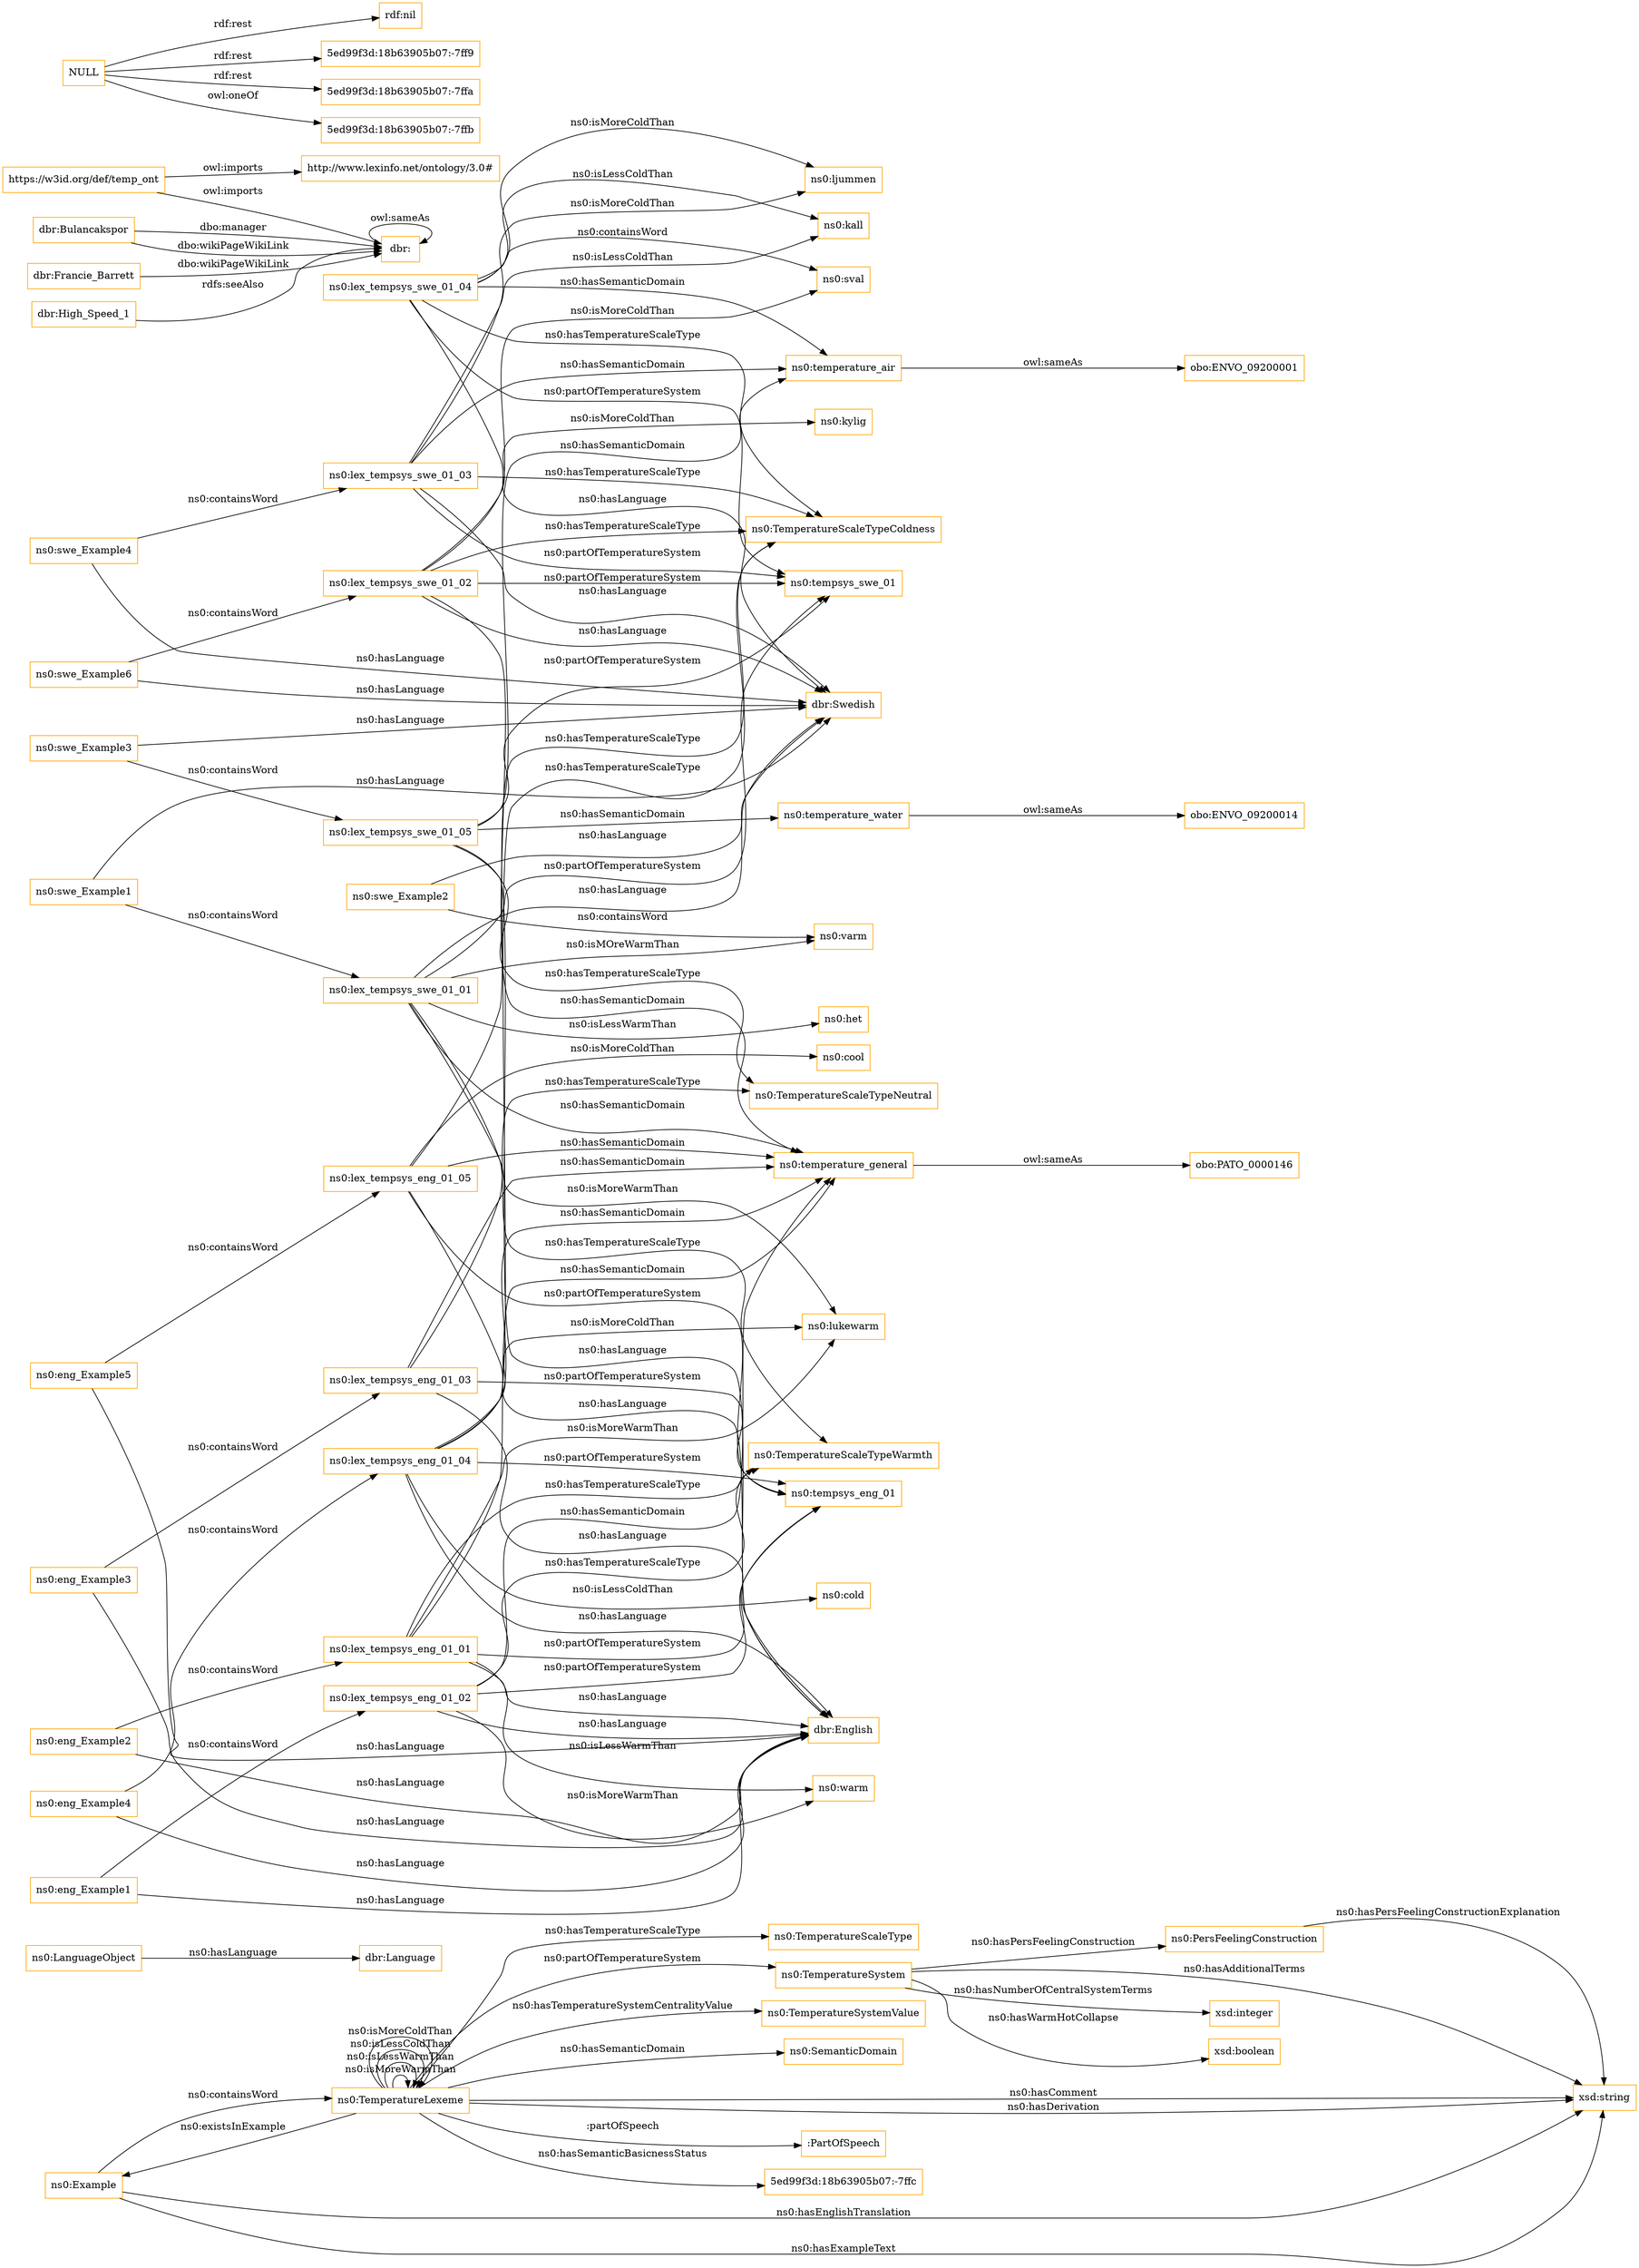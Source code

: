 digraph ar2dtool_diagram { 
rankdir=LR;
size="1501"
node [shape = rectangle, color="orange"]; "ns0:Example" "ns0:TemperatureScaleType" "ns0:PersFeelingConstruction" "ns0:TemperatureSystem" "ns0:TemperatureSystemValue" "ns0:SemanticDomain" "ns0:TemperatureLexeme" "ns0:LanguageObject" ; /*classes style*/
	"ns0:lex_tempsys_swe_01_03" -> "ns0:ljummen" [ label = "ns0:isMoreColdThan" ];
	"ns0:lex_tempsys_swe_01_03" -> "ns0:kall" [ label = "ns0:isLessColdThan" ];
	"ns0:lex_tempsys_swe_01_03" -> "ns0:TemperatureScaleTypeColdness" [ label = "ns0:hasTemperatureScaleType" ];
	"ns0:lex_tempsys_swe_01_03" -> "ns0:temperature_air" [ label = "ns0:hasSemanticDomain" ];
	"ns0:lex_tempsys_swe_01_03" -> "ns0:tempsys_swe_01" [ label = "ns0:partOfTemperatureSystem" ];
	"ns0:lex_tempsys_swe_01_03" -> "dbr:Swedish" [ label = "ns0:hasLanguage" ];
	"ns0:lex_tempsys_eng_01_01" -> "ns0:lukewarm" [ label = "ns0:isMoreWarmThan" ];
	"ns0:lex_tempsys_eng_01_01" -> "ns0:warm" [ label = "ns0:isLessWarmThan" ];
	"ns0:lex_tempsys_eng_01_01" -> "ns0:TemperatureScaleTypeWarmth" [ label = "ns0:hasTemperatureScaleType" ];
	"ns0:lex_tempsys_eng_01_01" -> "ns0:tempsys_eng_01" [ label = "ns0:partOfTemperatureSystem" ];
	"ns0:lex_tempsys_eng_01_01" -> "ns0:temperature_general" [ label = "ns0:hasSemanticDomain" ];
	"ns0:lex_tempsys_eng_01_01" -> "dbr:English" [ label = "ns0:hasLanguage" ];
	"ns0:swe_Example2" -> "dbr:Swedish" [ label = "ns0:hasLanguage" ];
	"ns0:swe_Example2" -> "ns0:varm" [ label = "ns0:containsWord" ];
	"ns0:eng_Example5" -> "dbr:English" [ label = "ns0:hasLanguage" ];
	"ns0:eng_Example5" -> "ns0:lex_tempsys_eng_01_05" [ label = "ns0:containsWord" ];
	"ns0:lex_tempsys_swe_01_02" -> "ns0:temperature_general" [ label = "ns0:hasSemanticDomain" ];
	"ns0:lex_tempsys_swe_01_02" -> "ns0:TemperatureScaleTypeColdness" [ label = "ns0:hasTemperatureScaleType" ];
	"ns0:lex_tempsys_swe_01_02" -> "ns0:sval" [ label = "ns0:isMoreColdThan" ];
	"ns0:lex_tempsys_swe_01_02" -> "dbr:Swedish" [ label = "ns0:hasLanguage" ];
	"ns0:lex_tempsys_swe_01_02" -> "ns0:tempsys_swe_01" [ label = "ns0:partOfTemperatureSystem" ];
	"ns0:lex_tempsys_swe_01_02" -> "ns0:kylig" [ label = "ns0:isMoreColdThan" ];
	"ns0:swe_Example1" -> "dbr:Swedish" [ label = "ns0:hasLanguage" ];
	"ns0:swe_Example1" -> "ns0:lex_tempsys_swe_01_01" [ label = "ns0:containsWord" ];
	"ns0:temperature_water" -> "obo:ENVO_09200014" [ label = "owl:sameAs" ];
	"ns0:eng_Example4" -> "dbr:English" [ label = "ns0:hasLanguage" ];
	"ns0:eng_Example4" -> "ns0:lex_tempsys_eng_01_04" [ label = "ns0:containsWord" ];
	"ns0:temperature_air" -> "obo:ENVO_09200001" [ label = "owl:sameAs" ];
	"ns0:lex_tempsys_eng_01_05" -> "ns0:cool" [ label = "ns0:isMoreColdThan" ];
	"ns0:lex_tempsys_eng_01_05" -> "ns0:TemperatureScaleTypeColdness" [ label = "ns0:hasTemperatureScaleType" ];
	"ns0:lex_tempsys_eng_01_05" -> "ns0:tempsys_eng_01" [ label = "ns0:partOfTemperatureSystem" ];
	"ns0:lex_tempsys_eng_01_05" -> "ns0:temperature_general" [ label = "ns0:hasSemanticDomain" ];
	"ns0:lex_tempsys_eng_01_05" -> "dbr:English" [ label = "ns0:hasLanguage" ];
	"ns0:swe_Example6" -> "dbr:Swedish" [ label = "ns0:hasLanguage" ];
	"ns0:swe_Example6" -> "ns0:lex_tempsys_swe_01_02" [ label = "ns0:containsWord" ];
	"ns0:lex_tempsys_swe_01_01" -> "ns0:tempsys_swe_01" [ label = "ns0:partOfTemperatureSystem" ];
	"ns0:lex_tempsys_swe_01_01" -> "ns0:varm" [ label = "ns0:isMOreWarmThan" ];
	"ns0:lex_tempsys_swe_01_01" -> "ns0:het" [ label = "ns0:isLessWarmThan" ];
	"ns0:lex_tempsys_swe_01_01" -> "dbr:Swedish" [ label = "ns0:hasLanguage" ];
	"ns0:lex_tempsys_swe_01_01" -> "ns0:temperature_general" [ label = "ns0:hasSemanticDomain" ];
	"ns0:lex_tempsys_swe_01_01" -> "ns0:TemperatureScaleTypeWarmth" [ label = "ns0:hasTemperatureScaleType" ];
	"ns0:lex_tempsys_swe_01_01" -> "ns0:lukewarm" [ label = "ns0:isMoreWarmThan" ];
	"https://w3id.org/def/temp_ont" -> "dbr:" [ label = "owl:imports" ];
	"https://w3id.org/def/temp_ont" -> "http://www.lexinfo.net/ontology/3.0#" [ label = "owl:imports" ];
	"dbr:Bulancakspor" -> "dbr:" [ label = "dbo:manager" ];
	"dbr:Bulancakspor" -> "dbr:" [ label = "dbo:wikiPageWikiLink" ];
	"ns0:eng_Example3" -> "dbr:English" [ label = "ns0:hasLanguage" ];
	"ns0:eng_Example3" -> "ns0:lex_tempsys_eng_01_03" [ label = "ns0:containsWord" ];
	"ns0:lex_tempsys_eng_01_04" -> "ns0:lukewarm" [ label = "ns0:isMoreColdThan" ];
	"ns0:lex_tempsys_eng_01_04" -> "ns0:cold" [ label = "ns0:isLessColdThan" ];
	"ns0:lex_tempsys_eng_01_04" -> "ns0:TemperatureScaleTypeColdness" [ label = "ns0:hasTemperatureScaleType" ];
	"ns0:lex_tempsys_eng_01_04" -> "ns0:tempsys_eng_01" [ label = "ns0:partOfTemperatureSystem" ];
	"ns0:lex_tempsys_eng_01_04" -> "ns0:temperature_general" [ label = "ns0:hasSemanticDomain" ];
	"ns0:lex_tempsys_eng_01_04" -> "dbr:English" [ label = "ns0:hasLanguage" ];
	"dbr:Francie_Barrett" -> "dbr:" [ label = "dbo:wikiPageWikiLink" ];
	"NULL" -> "rdf:nil" [ label = "rdf:rest" ];
	"NULL" -> "5ed99f3d:18b63905b07:-7ff9" [ label = "rdf:rest" ];
	"NULL" -> "5ed99f3d:18b63905b07:-7ffa" [ label = "rdf:rest" ];
	"NULL" -> "5ed99f3d:18b63905b07:-7ffb" [ label = "owl:oneOf" ];
	"ns0:eng_Example2" -> "dbr:English" [ label = "ns0:hasLanguage" ];
	"ns0:eng_Example2" -> "ns0:lex_tempsys_eng_01_01" [ label = "ns0:containsWord" ];
	"ns0:lex_tempsys_swe_01_05" -> "ns0:TemperatureScaleTypeNeutral" [ label = "ns0:hasTemperatureScaleType" ];
	"ns0:lex_tempsys_swe_01_05" -> "ns0:tempsys_swe_01" [ label = "ns0:partOfTemperatureSystem" ];
	"ns0:lex_tempsys_swe_01_05" -> "ns0:temperature_water" [ label = "ns0:hasSemanticDomain" ];
	"ns0:lex_tempsys_swe_01_05" -> "ns0:temperature_air" [ label = "ns0:hasSemanticDomain" ];
	"ns0:lex_tempsys_swe_01_05" -> "dbr:English" [ label = "ns0:hasLanguage" ];
	"ns0:lex_tempsys_eng_01_03" -> "ns0:TemperatureScaleTypeNeutral" [ label = "ns0:hasTemperatureScaleType" ];
	"ns0:lex_tempsys_eng_01_03" -> "ns0:tempsys_eng_01" [ label = "ns0:partOfTemperatureSystem" ];
	"ns0:lex_tempsys_eng_01_03" -> "ns0:temperature_general" [ label = "ns0:hasSemanticDomain" ];
	"ns0:lex_tempsys_eng_01_03" -> "dbr:English" [ label = "ns0:hasLanguage" ];
	"ns0:swe_Example4" -> "dbr:Swedish" [ label = "ns0:hasLanguage" ];
	"ns0:swe_Example4" -> "ns0:lex_tempsys_swe_01_03" [ label = "ns0:containsWord" ];
	"ns0:temperature_general" -> "obo:PATO_0000146" [ label = "owl:sameAs" ];
	"dbr:High_Speed_1" -> "dbr:" [ label = "rdfs:seeAlso" ];
	"ns0:eng_Example1" -> "dbr:English" [ label = "ns0:hasLanguage" ];
	"ns0:eng_Example1" -> "ns0:lex_tempsys_eng_01_02" [ label = "ns0:containsWord" ];
	"ns0:lex_tempsys_swe_01_04" -> "dbr:Swedish" [ label = "ns0:hasLanguage" ];
	"ns0:lex_tempsys_swe_01_04" -> "ns0:TemperatureScaleTypeColdness" [ label = "ns0:hasTemperatureScaleType" ];
	"ns0:lex_tempsys_swe_01_04" -> "ns0:tempsys_swe_01" [ label = "ns0:partOfTemperatureSystem" ];
	"ns0:lex_tempsys_swe_01_04" -> "ns0:kall" [ label = "ns0:isLessColdThan" ];
	"ns0:lex_tempsys_swe_01_04" -> "ns0:sval" [ label = "ns0:containsWord" ];
	"ns0:lex_tempsys_swe_01_04" -> "ns0:ljummen" [ label = "ns0:isMoreColdThan" ];
	"ns0:lex_tempsys_swe_01_04" -> "ns0:temperature_air" [ label = "ns0:hasSemanticDomain" ];
	"ns0:lex_tempsys_eng_01_02" -> "ns0:warm" [ label = "ns0:isMoreWarmThan" ];
	"ns0:lex_tempsys_eng_01_02" -> "ns0:TemperatureScaleTypeWarmth" [ label = "ns0:hasTemperatureScaleType" ];
	"ns0:lex_tempsys_eng_01_02" -> "ns0:tempsys_eng_01" [ label = "ns0:partOfTemperatureSystem" ];
	"ns0:lex_tempsys_eng_01_02" -> "ns0:temperature_general" [ label = "ns0:hasSemanticDomain" ];
	"ns0:lex_tempsys_eng_01_02" -> "dbr:English" [ label = "ns0:hasLanguage" ];
	"ns0:swe_Example3" -> "dbr:Swedish" [ label = "ns0:hasLanguage" ];
	"ns0:swe_Example3" -> "ns0:lex_tempsys_swe_01_05" [ label = "ns0:containsWord" ];
	"dbr:" -> "dbr:" [ label = "owl:sameAs" ];
	"ns0:Example" -> "xsd:string" [ label = "ns0:hasEnglishTranslation" ];
	"ns0:TemperatureLexeme" -> "xsd:string" [ label = "ns0:hasComment" ];
	"ns0:Example" -> "xsd:string" [ label = "ns0:hasExampleText" ];
	"ns0:TemperatureLexeme" -> "ns0:TemperatureLexeme" [ label = "ns0:isMoreWarmThan" ];
	"ns0:TemperatureLexeme" -> "ns0:Example" [ label = "ns0:existsInExample" ];
	"ns0:PersFeelingConstruction" -> "xsd:string" [ label = "ns0:hasPersFeelingConstructionExplanation" ];
	"ns0:TemperatureLexeme" -> "ns0:SemanticDomain" [ label = "ns0:hasSemanticDomain" ];
	"ns0:TemperatureSystem" -> "xsd:string" [ label = "ns0:hasAdditionalTerms" ];
	"ns0:TemperatureLexeme" -> "ns0:TemperatureLexeme" [ label = "ns0:isLessWarmThan" ];
	"ns0:TemperatureLexeme" -> "xsd:string" [ label = "ns0:hasDerivation" ];
	"ns0:TemperatureLexeme" -> "ns0:TemperatureSystem" [ label = "ns0:partOfTemperatureSystem" ];
	"ns0:TemperatureLexeme" -> "ns0:TemperatureLexeme" [ label = "ns0:isLessColdThan" ];
	"ns0:LanguageObject" -> "dbr:Language" [ label = "ns0:hasLanguage" ];
	"ns0:TemperatureSystem" -> "xsd:integer" [ label = "ns0:hasNumberOfCentralSystemTerms" ];
	"ns0:TemperatureLexeme" -> "ns0:TemperatureScaleType" [ label = "ns0:hasTemperatureScaleType" ];
	"ns0:TemperatureLexeme" -> ":PartOfSpeech" [ label = ":partOfSpeech" ];
	"ns0:Example" -> "ns0:TemperatureLexeme" [ label = "ns0:containsWord" ];
	"ns0:TemperatureSystem" -> "xsd:boolean" [ label = "ns0:hasWarmHotCollapse" ];
	"ns0:TemperatureLexeme" -> "ns0:TemperatureSystemValue" [ label = "ns0:hasTemperatureSystemCentralityValue" ];
	"ns0:TemperatureLexeme" -> "5ed99f3d:18b63905b07:-7ffc" [ label = "ns0:hasSemanticBasicnessStatus" ];
	"ns0:TemperatureSystem" -> "ns0:PersFeelingConstruction" [ label = "ns0:hasPersFeelingConstruction" ];
	"ns0:TemperatureLexeme" -> "ns0:TemperatureLexeme" [ label = "ns0:isMoreColdThan" ];

}
